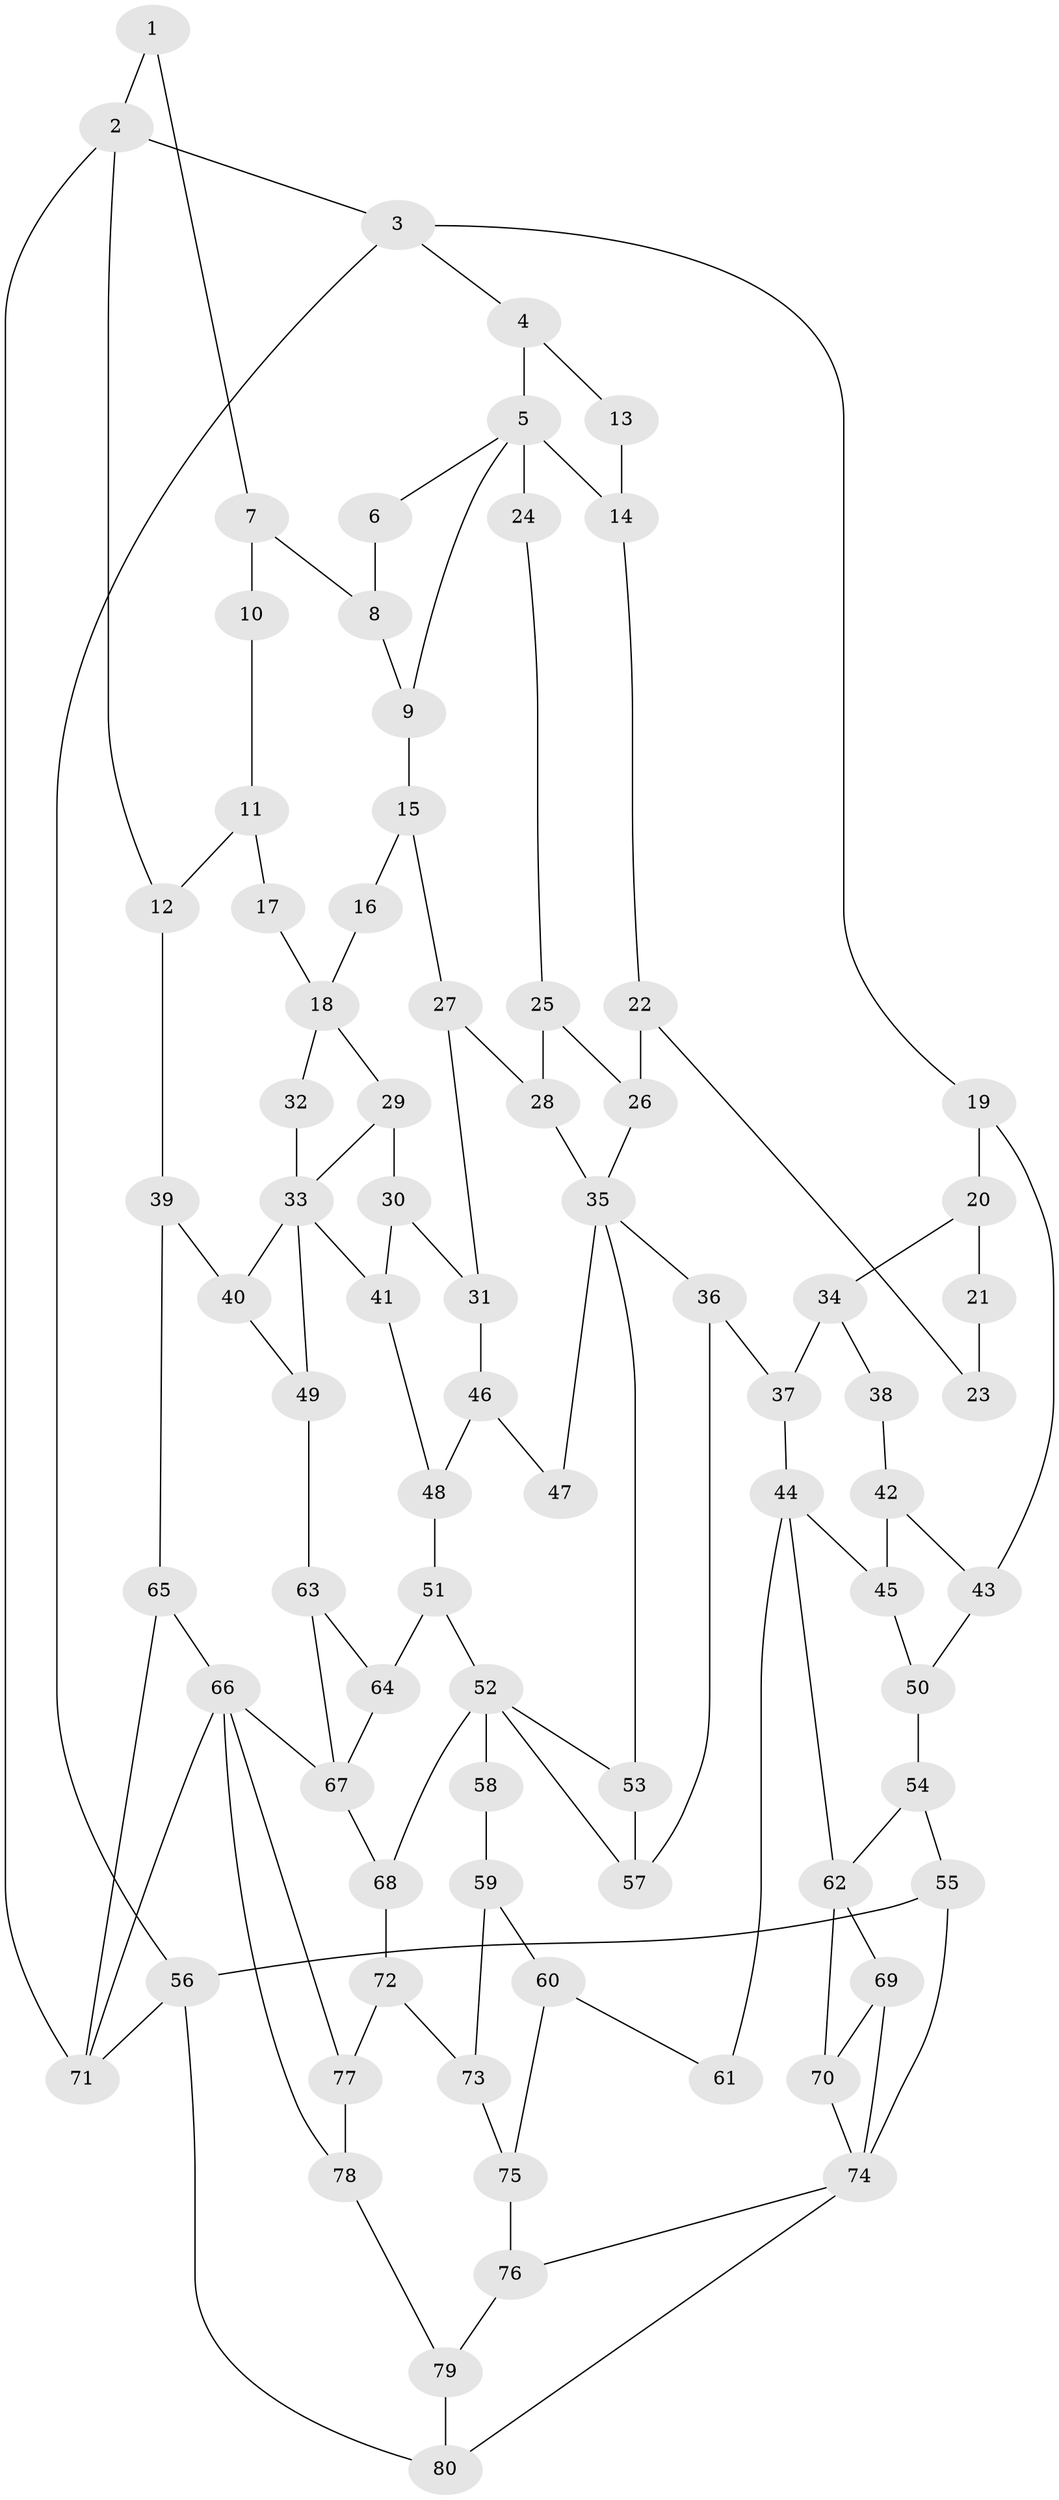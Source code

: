 // original degree distribution, {3: 0.03571428571428571, 6: 0.25, 5: 0.48214285714285715, 4: 0.23214285714285715}
// Generated by graph-tools (version 1.1) at 2025/54/03/04/25 22:54:14]
// undirected, 80 vertices, 123 edges
graph export_dot {
  node [color=gray90,style=filled];
  1;
  2;
  3;
  4;
  5;
  6;
  7;
  8;
  9;
  10;
  11;
  12;
  13;
  14;
  15;
  16;
  17;
  18;
  19;
  20;
  21;
  22;
  23;
  24;
  25;
  26;
  27;
  28;
  29;
  30;
  31;
  32;
  33;
  34;
  35;
  36;
  37;
  38;
  39;
  40;
  41;
  42;
  43;
  44;
  45;
  46;
  47;
  48;
  49;
  50;
  51;
  52;
  53;
  54;
  55;
  56;
  57;
  58;
  59;
  60;
  61;
  62;
  63;
  64;
  65;
  66;
  67;
  68;
  69;
  70;
  71;
  72;
  73;
  74;
  75;
  76;
  77;
  78;
  79;
  80;
  1 -- 2 [weight=1.0];
  1 -- 7 [weight=1.0];
  2 -- 3 [weight=1.0];
  2 -- 12 [weight=1.0];
  2 -- 71 [weight=1.0];
  3 -- 4 [weight=1.0];
  3 -- 19 [weight=1.0];
  3 -- 56 [weight=1.0];
  4 -- 5 [weight=1.0];
  4 -- 13 [weight=1.0];
  5 -- 6 [weight=1.0];
  5 -- 9 [weight=1.0];
  5 -- 14 [weight=1.0];
  5 -- 24 [weight=2.0];
  6 -- 8 [weight=1.0];
  7 -- 8 [weight=1.0];
  7 -- 10 [weight=1.0];
  8 -- 9 [weight=1.0];
  9 -- 15 [weight=1.0];
  10 -- 11 [weight=1.0];
  11 -- 12 [weight=1.0];
  11 -- 17 [weight=1.0];
  12 -- 39 [weight=1.0];
  13 -- 14 [weight=1.0];
  14 -- 22 [weight=1.0];
  15 -- 16 [weight=1.0];
  15 -- 27 [weight=1.0];
  16 -- 18 [weight=2.0];
  17 -- 18 [weight=2.0];
  18 -- 29 [weight=1.0];
  18 -- 32 [weight=1.0];
  19 -- 20 [weight=1.0];
  19 -- 43 [weight=1.0];
  20 -- 21 [weight=1.0];
  20 -- 34 [weight=1.0];
  21 -- 23 [weight=1.0];
  22 -- 23 [weight=1.0];
  22 -- 26 [weight=1.0];
  24 -- 25 [weight=1.0];
  25 -- 26 [weight=1.0];
  25 -- 28 [weight=1.0];
  26 -- 35 [weight=1.0];
  27 -- 28 [weight=1.0];
  27 -- 31 [weight=1.0];
  28 -- 35 [weight=1.0];
  29 -- 30 [weight=1.0];
  29 -- 33 [weight=1.0];
  30 -- 31 [weight=1.0];
  30 -- 41 [weight=1.0];
  31 -- 46 [weight=1.0];
  32 -- 33 [weight=2.0];
  33 -- 40 [weight=1.0];
  33 -- 41 [weight=1.0];
  33 -- 49 [weight=1.0];
  34 -- 37 [weight=1.0];
  34 -- 38 [weight=2.0];
  35 -- 36 [weight=1.0];
  35 -- 47 [weight=2.0];
  35 -- 53 [weight=1.0];
  36 -- 37 [weight=1.0];
  36 -- 57 [weight=1.0];
  37 -- 44 [weight=1.0];
  38 -- 42 [weight=1.0];
  39 -- 40 [weight=1.0];
  39 -- 65 [weight=1.0];
  40 -- 49 [weight=1.0];
  41 -- 48 [weight=1.0];
  42 -- 43 [weight=1.0];
  42 -- 45 [weight=1.0];
  43 -- 50 [weight=1.0];
  44 -- 45 [weight=1.0];
  44 -- 61 [weight=2.0];
  44 -- 62 [weight=2.0];
  45 -- 50 [weight=1.0];
  46 -- 47 [weight=1.0];
  46 -- 48 [weight=1.0];
  48 -- 51 [weight=1.0];
  49 -- 63 [weight=1.0];
  50 -- 54 [weight=1.0];
  51 -- 52 [weight=1.0];
  51 -- 64 [weight=1.0];
  52 -- 53 [weight=1.0];
  52 -- 57 [weight=1.0];
  52 -- 58 [weight=2.0];
  52 -- 68 [weight=1.0];
  53 -- 57 [weight=1.0];
  54 -- 55 [weight=1.0];
  54 -- 62 [weight=1.0];
  55 -- 56 [weight=1.0];
  55 -- 74 [weight=2.0];
  56 -- 71 [weight=1.0];
  56 -- 80 [weight=1.0];
  58 -- 59 [weight=1.0];
  59 -- 60 [weight=1.0];
  59 -- 73 [weight=1.0];
  60 -- 61 [weight=1.0];
  60 -- 75 [weight=1.0];
  62 -- 69 [weight=1.0];
  62 -- 70 [weight=1.0];
  63 -- 64 [weight=1.0];
  63 -- 67 [weight=1.0];
  64 -- 67 [weight=1.0];
  65 -- 66 [weight=1.0];
  65 -- 71 [weight=1.0];
  66 -- 67 [weight=2.0];
  66 -- 71 [weight=1.0];
  66 -- 77 [weight=1.0];
  66 -- 78 [weight=1.0];
  67 -- 68 [weight=1.0];
  68 -- 72 [weight=1.0];
  69 -- 70 [weight=1.0];
  69 -- 74 [weight=1.0];
  70 -- 74 [weight=1.0];
  72 -- 73 [weight=1.0];
  72 -- 77 [weight=1.0];
  73 -- 75 [weight=1.0];
  74 -- 76 [weight=1.0];
  74 -- 80 [weight=1.0];
  75 -- 76 [weight=1.0];
  76 -- 79 [weight=1.0];
  77 -- 78 [weight=1.0];
  78 -- 79 [weight=1.0];
  79 -- 80 [weight=1.0];
}
